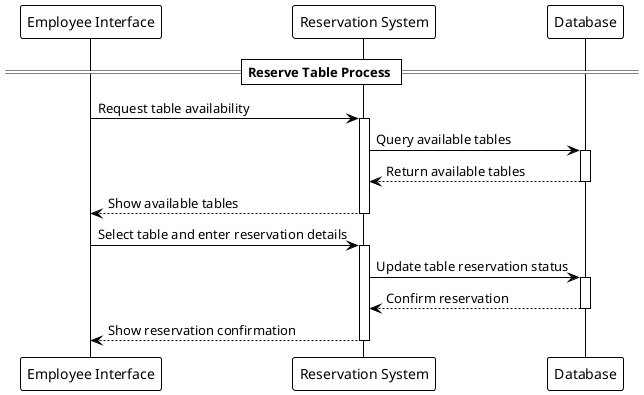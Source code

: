 @startuml
!theme plain

participant "Employee Interface" as EI
participant "Reservation System" as RS
participant "Database" as DB

== Reserve Table Process ==

EI -> RS : Request table availability
activate RS

RS -> DB : Query available tables
activate DB
DB --> RS : Return available tables
deactivate DB

RS --> EI : Show available tables
deactivate RS

EI -> RS : Select table and enter reservation details
activate RS

RS -> DB : Update table reservation status
activate DB
DB --> RS : Confirm reservation
deactivate DB

RS --> EI : Show reservation confirmation
deactivate RS

@enduml